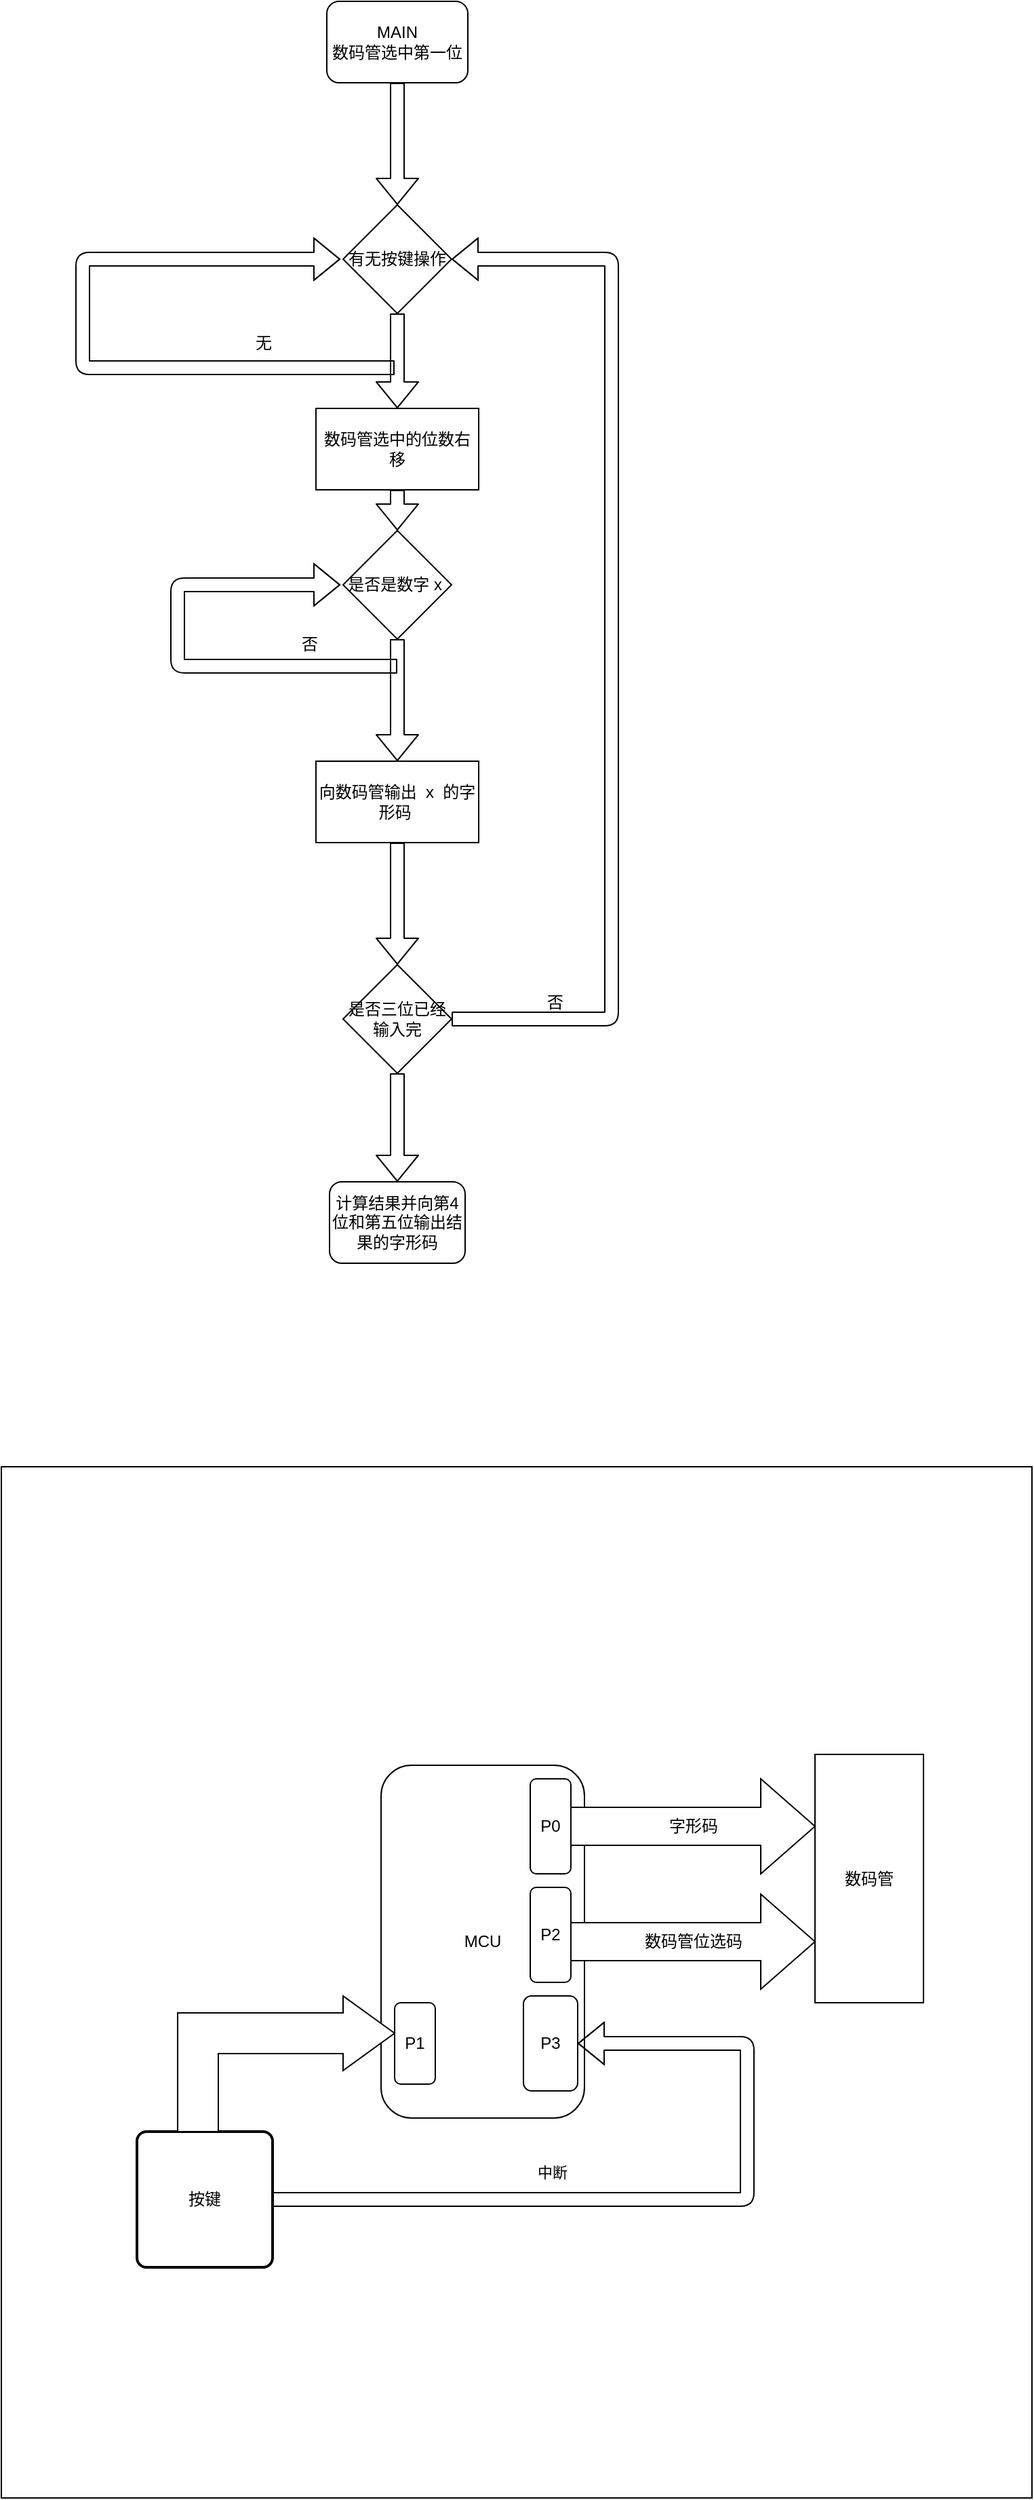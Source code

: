<mxfile version="13.1.3">
    <diagram id="6hGFLwfOUW9BJ-s0fimq" name="Page-1">
        <mxGraphModel dx="1006" dy="1752" grid="1" gridSize="10" guides="1" tooltips="1" connect="1" arrows="1" fold="1" page="1" pageScale="1" pageWidth="827" pageHeight="1169" math="0" shadow="0">
            <root>
                <mxCell id="0"/>
                <mxCell id="1" parent="0"/>
                <mxCell id="4" value="" style="whiteSpace=wrap;html=1;aspect=fixed;" parent="1" vertex="1">
                    <mxGeometry x="100" y="-70" width="760" height="760" as="geometry"/>
                </mxCell>
                <mxCell id="5" value="MCU" style="rounded=1;whiteSpace=wrap;html=1;" parent="1" vertex="1">
                    <mxGeometry x="380" y="150" width="150" height="260" as="geometry"/>
                </mxCell>
                <mxCell id="6" value="P0" style="rounded=1;whiteSpace=wrap;html=1;direction=south;" parent="1" vertex="1">
                    <mxGeometry x="490" y="160" width="30" height="70" as="geometry"/>
                </mxCell>
                <mxCell id="7" value="P2" style="rounded=1;whiteSpace=wrap;html=1;direction=south;" parent="1" vertex="1">
                    <mxGeometry x="490" y="240" width="30" height="70" as="geometry"/>
                </mxCell>
                <mxCell id="10" value="P1" style="rounded=1;whiteSpace=wrap;html=1;direction=south;" parent="1" vertex="1">
                    <mxGeometry x="390" y="325" width="30" height="60" as="geometry"/>
                </mxCell>
                <mxCell id="11" value="数码管" style="rounded=0;whiteSpace=wrap;html=1;direction=south;" parent="1" vertex="1">
                    <mxGeometry x="700" y="142" width="80" height="183" as="geometry"/>
                </mxCell>
                <mxCell id="15" value="字形码" style="html=1;shadow=0;dashed=0;align=center;verticalAlign=middle;shape=mxgraph.arrows2.arrow;dy=0.6;dx=40;notch=0;" parent="1" vertex="1">
                    <mxGeometry x="520" y="160" width="180" height="70" as="geometry"/>
                </mxCell>
                <mxCell id="16" value="数码管位选码" style="html=1;shadow=0;dashed=0;align=center;verticalAlign=middle;shape=mxgraph.arrows2.arrow;dy=0.6;dx=40;notch=0;" parent="1" vertex="1">
                    <mxGeometry x="520" y="245" width="180" height="70" as="geometry"/>
                </mxCell>
                <mxCell id="17" value="P3" style="rounded=1;whiteSpace=wrap;html=1;shadow=0;direction=south;" parent="1" vertex="1">
                    <mxGeometry x="485" y="320" width="40" height="70" as="geometry"/>
                </mxCell>
                <mxCell id="18" value="按键" style="rounded=1;whiteSpace=wrap;html=1;absoluteArcSize=1;arcSize=14;strokeWidth=2;shadow=0;" parent="1" vertex="1">
                    <mxGeometry x="200" y="420" width="100" height="100" as="geometry"/>
                </mxCell>
                <mxCell id="19" value="" style="html=1;shadow=0;dashed=0;align=center;verticalAlign=middle;shape=mxgraph.arrows2.bendArrow;dy=15;dx=38;notch=0;arrowHead=55;rounded=0;" parent="1" vertex="1">
                    <mxGeometry x="230" y="320" width="160" height="100" as="geometry"/>
                </mxCell>
                <mxCell id="24" value="" style="shape=flexArrow;endArrow=classic;html=1;exitX=1;exitY=0.5;exitDx=0;exitDy=0;entryX=0.5;entryY=0;entryDx=0;entryDy=0;" parent="1" source="18" target="17" edge="1">
                    <mxGeometry width="50" height="50" relative="1" as="geometry">
                        <mxPoint x="490" y="500" as="sourcePoint"/>
                        <mxPoint x="540" y="450" as="targetPoint"/>
                        <Array as="points">
                            <mxPoint x="650" y="470"/>
                            <mxPoint x="650" y="355"/>
                        </Array>
                    </mxGeometry>
                </mxCell>
                <mxCell id="25" value="中断" style="edgeLabel;html=1;align=center;verticalAlign=middle;resizable=0;points=[];" parent="24" vertex="1" connectable="0">
                    <mxGeometry x="-0.209" y="-6" relative="1" as="geometry">
                        <mxPoint x="-28" y="-26" as="offset"/>
                    </mxGeometry>
                </mxCell>
                <mxCell id="26" value="MAIN&lt;br&gt;数码管选中第一位" style="rounded=1;whiteSpace=wrap;html=1;shadow=0;" parent="1" vertex="1">
                    <mxGeometry x="340" y="-1150" width="104" height="60" as="geometry"/>
                </mxCell>
                <mxCell id="27" value="计算结果并向第4位和第五位输出结果的字形码" style="rounded=1;whiteSpace=wrap;html=1;shadow=0;" parent="1" vertex="1">
                    <mxGeometry x="342" y="-280" width="100" height="60" as="geometry"/>
                </mxCell>
                <mxCell id="28" value="" style="shape=flexArrow;endArrow=classic;html=1;exitX=0.5;exitY=1;exitDx=0;exitDy=0;entryX=0.5;entryY=0;entryDx=0;entryDy=0;" parent="1" source="26" target="29" edge="1">
                    <mxGeometry width="50" height="50" relative="1" as="geometry">
                        <mxPoint x="480" y="-830" as="sourcePoint"/>
                        <mxPoint x="550" y="-1010" as="targetPoint"/>
                    </mxGeometry>
                </mxCell>
                <mxCell id="29" value="有无按键操作" style="rhombus;whiteSpace=wrap;html=1;shadow=0;" parent="1" vertex="1">
                    <mxGeometry x="352" y="-1000" width="80" height="80" as="geometry"/>
                </mxCell>
                <mxCell id="30" value="是否三位已经输入完" style="rhombus;whiteSpace=wrap;html=1;shadow=0;" parent="1" vertex="1">
                    <mxGeometry x="352" y="-440" width="80" height="80" as="geometry"/>
                </mxCell>
                <mxCell id="32" value="" style="shape=flexArrow;endArrow=classic;html=1;" parent="1" edge="1">
                    <mxGeometry width="50" height="50" relative="1" as="geometry">
                        <mxPoint x="390" y="-880" as="sourcePoint"/>
                        <mxPoint x="350" y="-960" as="targetPoint"/>
                        <Array as="points">
                            <mxPoint x="372" y="-880"/>
                            <mxPoint x="160" y="-880"/>
                            <mxPoint x="160" y="-960"/>
                        </Array>
                    </mxGeometry>
                </mxCell>
                <mxCell id="33" value="无" style="text;html=1;align=center;verticalAlign=middle;resizable=0;points=[];autosize=1;" parent="1" vertex="1">
                    <mxGeometry x="278" y="-908" width="30" height="20" as="geometry"/>
                </mxCell>
                <mxCell id="34" value="" style="shape=flexArrow;endArrow=classic;html=1;exitX=0.5;exitY=1;exitDx=0;exitDy=0;" parent="1" source="29" edge="1">
                    <mxGeometry width="50" height="50" relative="1" as="geometry">
                        <mxPoint x="480" y="-830" as="sourcePoint"/>
                        <mxPoint x="392" y="-850" as="targetPoint"/>
                    </mxGeometry>
                </mxCell>
                <mxCell id="35" value="是否是数字 x&amp;nbsp;" style="rhombus;whiteSpace=wrap;html=1;shadow=0;" parent="1" vertex="1">
                    <mxGeometry x="352" y="-760" width="80" height="80" as="geometry"/>
                </mxCell>
                <mxCell id="36" value="" style="shape=flexArrow;endArrow=classic;html=1;" parent="1" edge="1">
                    <mxGeometry width="50" height="50" relative="1" as="geometry">
                        <mxPoint x="392" y="-660" as="sourcePoint"/>
                        <mxPoint x="350" y="-720" as="targetPoint"/>
                        <Array as="points">
                            <mxPoint x="372" y="-660"/>
                            <mxPoint x="230" y="-660"/>
                            <mxPoint x="230" y="-720"/>
                        </Array>
                    </mxGeometry>
                </mxCell>
                <mxCell id="37" value="否" style="text;html=1;align=center;verticalAlign=middle;resizable=0;points=[];autosize=1;" parent="1" vertex="1">
                    <mxGeometry x="312" y="-686" width="30" height="20" as="geometry"/>
                </mxCell>
                <mxCell id="38" value="" style="shape=flexArrow;endArrow=classic;html=1;exitX=0.5;exitY=1;exitDx=0;exitDy=0;" parent="1" source="35" edge="1">
                    <mxGeometry width="50" height="50" relative="1" as="geometry">
                        <mxPoint x="480" y="-640" as="sourcePoint"/>
                        <mxPoint x="392" y="-590" as="targetPoint"/>
                    </mxGeometry>
                </mxCell>
                <mxCell id="39" value="向数码管输出&amp;nbsp; x&amp;nbsp; 的字形码&amp;nbsp;" style="rounded=0;whiteSpace=wrap;html=1;shadow=0;" parent="1" vertex="1">
                    <mxGeometry x="332" y="-590" width="120" height="60" as="geometry"/>
                </mxCell>
                <mxCell id="40" value="数码管选中的位数右移" style="rounded=0;whiteSpace=wrap;html=1;shadow=0;" parent="1" vertex="1">
                    <mxGeometry x="332" y="-850" width="120" height="60" as="geometry"/>
                </mxCell>
                <mxCell id="41" value="" style="shape=flexArrow;endArrow=classic;html=1;exitX=0.5;exitY=1;exitDx=0;exitDy=0;" parent="1" source="40" edge="1">
                    <mxGeometry width="50" height="50" relative="1" as="geometry">
                        <mxPoint x="220" y="-730" as="sourcePoint"/>
                        <mxPoint x="392" y="-760" as="targetPoint"/>
                    </mxGeometry>
                </mxCell>
                <mxCell id="42" value="" style="shape=flexArrow;endArrow=classic;html=1;exitX=0.5;exitY=1;exitDx=0;exitDy=0;entryX=0.5;entryY=0;entryDx=0;entryDy=0;" parent="1" source="39" target="30" edge="1">
                    <mxGeometry width="50" height="50" relative="1" as="geometry">
                        <mxPoint x="220" y="-530" as="sourcePoint"/>
                        <mxPoint x="270" y="-580" as="targetPoint"/>
                    </mxGeometry>
                </mxCell>
                <mxCell id="43" value="" style="shape=flexArrow;endArrow=classic;html=1;exitX=0.5;exitY=1;exitDx=0;exitDy=0;entryX=0.5;entryY=0;entryDx=0;entryDy=0;" parent="1" source="30" target="27" edge="1">
                    <mxGeometry width="50" height="50" relative="1" as="geometry">
                        <mxPoint x="220" y="-430" as="sourcePoint"/>
                        <mxPoint x="270" y="-480" as="targetPoint"/>
                    </mxGeometry>
                </mxCell>
                <mxCell id="44" value="" style="shape=flexArrow;endArrow=classic;html=1;exitX=1;exitY=0.5;exitDx=0;exitDy=0;entryX=1;entryY=0.5;entryDx=0;entryDy=0;" parent="1" source="30" target="29" edge="1">
                    <mxGeometry width="50" height="50" relative="1" as="geometry">
                        <mxPoint x="220" y="-530" as="sourcePoint"/>
                        <mxPoint x="440" y="-970" as="targetPoint"/>
                        <Array as="points">
                            <mxPoint x="550" y="-400"/>
                            <mxPoint x="550" y="-960"/>
                        </Array>
                    </mxGeometry>
                </mxCell>
                <mxCell id="45" value="否" style="text;html=1;align=center;verticalAlign=middle;resizable=0;points=[];autosize=1;" parent="1" vertex="1">
                    <mxGeometry x="493" y="-422" width="30" height="20" as="geometry"/>
                </mxCell>
            </root>
        </mxGraphModel>
    </diagram>
</mxfile>
